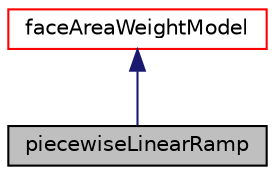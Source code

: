 digraph "piecewiseLinearRamp"
{
  bgcolor="transparent";
  edge [fontname="Helvetica",fontsize="10",labelfontname="Helvetica",labelfontsize="10"];
  node [fontname="Helvetica",fontsize="10",shape=record];
  Node7 [label="piecewiseLinearRamp",height=0.2,width=0.4,color="black", fillcolor="grey75", style="filled", fontcolor="black"];
  Node8 -> Node7 [dir="back",color="midnightblue",fontsize="10",style="solid",fontname="Helvetica"];
  Node8 [label="faceAreaWeightModel",height=0.2,width=0.4,color="red",URL="$a32605.html",tooltip="Abstract base class for providing faceAreaWeight values to the cell motion controller based on an arg..."];
}
